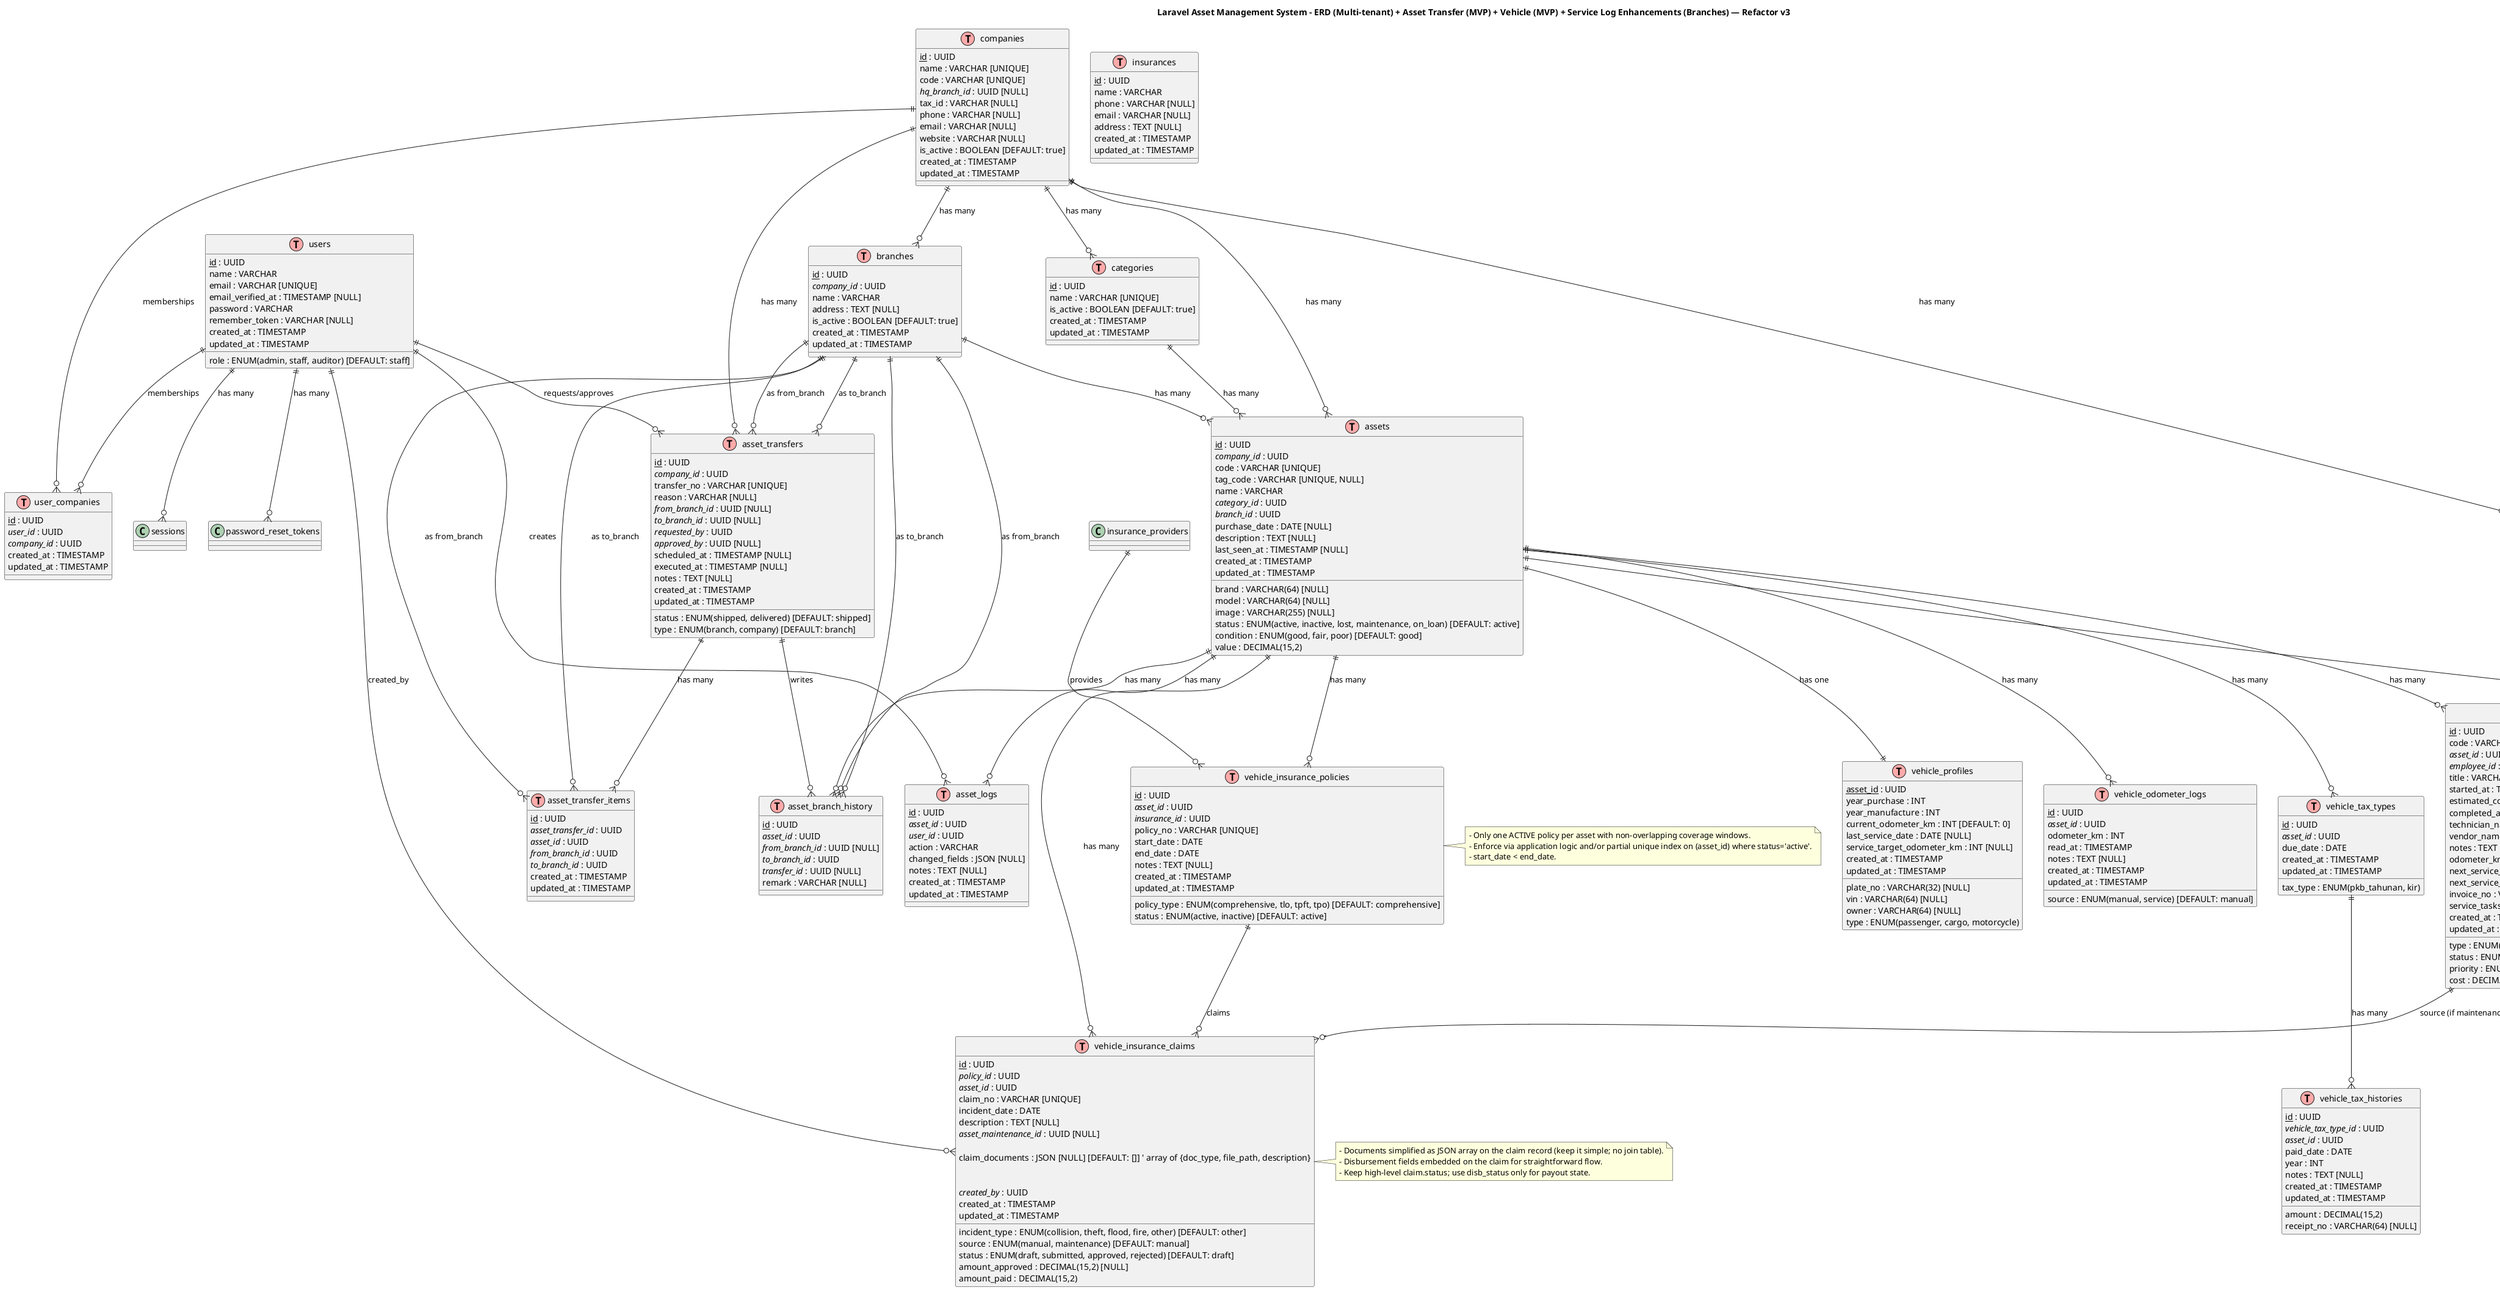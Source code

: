 @startuml
!define table(x) class x << (T,#FFAAAA) >>
!define pk(x) <u>x</u>
!define fk(x) <i>x</i>

title Laravel Asset Management System - ERD (Multi-tenant) + Asset Transfer (MVP) + Vehicle (MVP) + Service Log Enhancements (Branches) — Refactor v3

table(companies) {
  pk(id) : UUID
  name : VARCHAR [UNIQUE]
  code : VARCHAR [UNIQUE]
  fk(hq_branch_id) : UUID [NULL]
  tax_id : VARCHAR [NULL]
  phone : VARCHAR [NULL]
  email : VARCHAR [NULL]
  website : VARCHAR [NULL]
  is_active : BOOLEAN [DEFAULT: true]
  created_at : TIMESTAMP
  updated_at : TIMESTAMP
}

table(users) {
  pk(id) : UUID
  name : VARCHAR
  email : VARCHAR [UNIQUE]
  role : ENUM(admin, staff, auditor) [DEFAULT: staff]
  email_verified_at : TIMESTAMP [NULL]
  password : VARCHAR
  remember_token : VARCHAR [NULL]
  created_at : TIMESTAMP
  updated_at : TIMESTAMP
}

table(user_companies) {
  pk(id) : UUID
  fk(user_id) : UUID
  fk(company_id) : UUID
  created_at : TIMESTAMP
  updated_at : TIMESTAMP
}

table(categories) {
  pk(id) : UUID
  name : VARCHAR [UNIQUE]
  is_active : BOOLEAN [DEFAULT: true]
  created_at : TIMESTAMP
  updated_at : TIMESTAMP
}

table(branches) {
  pk(id) : UUID
  fk(company_id) : UUID
  name : VARCHAR
  address : TEXT [NULL]
  is_active : BOOLEAN [DEFAULT: true]
  created_at : TIMESTAMP
  updated_at : TIMESTAMP
}

table(employees) {
  pk(id) : UUID
  fk(company_id) : UUID
  fk(branch_id) : UUID [NULL]
  employee_number : INT [UNIQUE, NULL]
  full_name : VARCHAR
  email : VARCHAR [NULL]
  phone : VARCHAR [NULL]
  is_active : BOOLEAN [DEFAULT: true]
  created_at : TIMESTAMP
  updated_at : TIMESTAMP
}

table(assets) {
  pk(id) : UUID
  fk(company_id) : UUID
  code : VARCHAR [UNIQUE]
  tag_code : VARCHAR [UNIQUE, NULL]
  name : VARCHAR
  fk(category_id) : UUID
  fk(branch_id) : UUID
  brand : VARCHAR(64) [NULL]
  model : VARCHAR(64) [NULL]
  image : VARCHAR(255) [NULL]
  status : ENUM(active, inactive, lost, maintenance, on_loan) [DEFAULT: active]
  condition : ENUM(good, fair, poor) [DEFAULT: good]
  value : DECIMAL(15,2)
  purchase_date : DATE [NULL]
  description : TEXT [NULL]
  last_seen_at : TIMESTAMP [NULL]
  created_at : TIMESTAMP
  updated_at : TIMESTAMP
}

table(asset_logs) {
  pk(id) : UUID
  fk(asset_id) : UUID
  fk(user_id) : UUID
  action : VARCHAR
  changed_fields : JSON [NULL]
  notes : TEXT [NULL]
  created_at : TIMESTAMP
  updated_at : TIMESTAMP
}

table(asset_loans) {
  pk(id) : UUID
  fk(asset_id) : UUID
  fk(employee_id) : UUID
  checkout_at : TIMESTAMP
  due_at : TIMESTAMP
  checkin_at : TIMESTAMP [NULL]
  condition_out : ENUM(good, fair, poor)
  condition_in : ENUM(good, fair, poor) [NULL]
  notes : TEXT [NULL]
  created_at : TIMESTAMP
  updated_at : TIMESTAMP
}

table(asset_maintenances) {
  pk(id) : UUID
  code : VARCHAR [UNIQUE]
  fk(asset_id) : UUID
  fk(employee_id) : UUID [NULL]
  title : VARCHAR
  type : ENUM(preventive, corrective)
  status : ENUM(open, in_progress, completed, cancelled) [DEFAULT: open]
  priority : ENUM(low, medium, high) [DEFAULT: medium]
  started_at : TIMESTAMP [NULL]
  estimated_completed_at : TIMESTAMP [NULL]
  completed_at : TIMESTAMP [NULL]
  cost : DECIMAL(15,2) [DEFAULT: 0.00]
  technician_name : VARCHAR [NULL]
  vendor_name : VARCHAR [NULL]
  notes : TEXT [NULL]
  odometer_km_at_service : INT [NULL]
  next_service_target_odometer_km : INT [NULL]
  next_service_date : DATE [NULL]
  invoice_no : VARCHAR [NULL]
  service_tasks : JSON [NULL] [DEFAULT: []]
  created_at : TIMESTAMP
  updated_at : TIMESTAMP
}

table(asset_transfers) {
  pk(id) : UUID
  fk(company_id) : UUID
  transfer_no : VARCHAR [UNIQUE]
  reason : VARCHAR [NULL]
  status : ENUM(shipped, delivered) [DEFAULT: shipped]
  type : ENUM(branch, company) [DEFAULT: branch]
  fk(from_branch_id) : UUID [NULL]
  fk(to_branch_id) : UUID [NULL]
  fk(requested_by) : UUID
  fk(approved_by) : UUID [NULL]
  scheduled_at : TIMESTAMP [NULL]
  executed_at : TIMESTAMP [NULL]
  notes : TEXT [NULL]
  created_at : TIMESTAMP
  updated_at : TIMESTAMP
}

table(asset_transfer_items) {
  pk(id) : UUID
  fk(asset_transfer_id) : UUID
  fk(asset_id) : UUID
  fk(from_branch_id) : UUID
  fk(to_branch_id) : UUID
  created_at : TIMESTAMP
  updated_at : TIMESTAMP
}

table(asset_branch_history) {
  pk(id) : UUID
  fk(asset_id) : UUID
  fk(from_branch_id) : UUID [NULL]
  fk(to_branch_id) : UUID
  fk(transfer_id) : UUID [NULL]
  remark : VARCHAR [NULL]
}

table(vehicle_profiles) {
  pk(asset_id) : UUID
  year_purchase : INT
  year_manufacture : INT
  current_odometer_km : INT [DEFAULT: 0]
  last_service_date : DATE [NULL]
  service_target_odometer_km : INT [NULL]
  plate_no : VARCHAR(32) [NULL]
  vin : VARCHAR(64) [NULL]
  owner : VARCHAR(64) [NULL]
  type : ENUM(passenger, cargo, motorcycle)
  created_at : TIMESTAMP
  updated_at : TIMESTAMP
}

table(vehicle_odometer_logs) {
  pk(id) : UUID
  fk(asset_id) : UUID
  odometer_km : INT
  read_at : TIMESTAMP
  source : ENUM(manual, service) [DEFAULT: manual]
  notes : TEXT [NULL]
  created_at : TIMESTAMP
  updated_at : TIMESTAMP
}

table(vehicle_tax_types) {
  pk(id) : UUID
  fk(asset_id) : UUID
  tax_type : ENUM(pkb_tahunan, kir)
  due_date : DATE
  created_at : TIMESTAMP
  updated_at : TIMESTAMP
}

table(vehicle_tax_histories) {
  pk(id) : UUID
  fk(vehicle_tax_type_id) : UUID
  fk(asset_id) : UUID
  paid_date : DATE
  year : INT
  amount : DECIMAL(15,2)
  receipt_no : VARCHAR(64) [NULL]
  notes : TEXT [NULL]
  created_at : TIMESTAMP
  updated_at : TIMESTAMP
}

' ==========================
' Insurance (Vehicle) module
' ==========================

table(insurances) {
  pk(id) : UUID
  name : VARCHAR
  phone : VARCHAR [NULL]
  email : VARCHAR [NULL]
  address : TEXT [NULL]
  created_at : TIMESTAMP
  updated_at : TIMESTAMP
}

table(vehicle_insurance_policies) {
  pk(id) : UUID
  fk(asset_id) : UUID
  fk(insurance_id) : UUID
  policy_no : VARCHAR [UNIQUE]
  policy_type : ENUM(comprehensive, tlo, tpft, tpo) [DEFAULT: comprehensive]
  start_date : DATE
  end_date : DATE
  status : ENUM(active, inactive) [DEFAULT: active]
  notes : TEXT [NULL]
  created_at : TIMESTAMP
  updated_at : TIMESTAMP
}

table(vehicle_insurance_claims) {
  pk(id) : UUID
  fk(policy_id) : UUID
  fk(asset_id) : UUID
  claim_no : VARCHAR [UNIQUE]
  incident_date : DATE
  incident_type : ENUM(collision, theft, flood, fire, other) [DEFAULT: other]
  description : TEXT [NULL]
  source : ENUM(manual, maintenance) [DEFAULT: manual]
  fk(asset_maintenance_id) : UUID [NULL]
  status : ENUM(draft, submitted, approved, rejected) [DEFAULT: draft]
  
  ' ==== Simplified: merge Documents + Disbursement into Claims ====
  claim_documents : JSON [NULL] [DEFAULT: []] ' array of {doc_type, file_path, description}
  
  amount_approved : DECIMAL(15,2) [NULL]
  amount_paid : DECIMAL(15,2)

  fk(created_by) : UUID
  created_at : TIMESTAMP
  updated_at : TIMESTAMP
}

' Notes & Constraints
note right of vehicle_insurance_policies
  - Only one ACTIVE policy per asset with non-overlapping coverage windows.
  - Enforce via application logic and/or partial unique index on (asset_id) where status='active'.
  - start_date < end_date.
end note

note right of vehicle_insurance_claims
  - Documents simplified as JSON array on the claim record (keep it simple; no join table).
  - Disbursement fields embedded on the claim for straightforward flow.
  - Keep high-level claim.status; use disb_status only for payout state.
end note

' Relationships
' ==========================
companies ||--o{ categories : "has many"
companies ||--o{ branches : "has many"
companies ||--o{ assets : "has many"
companies ||--o{ asset_transfers : "has many"
companies ||--o{ employees : "has many"

users ||--o{ user_companies : "memberships"
companies ||--o{ user_companies : "memberships"

categories ||--o{ assets : "has many"
branches ||--o{ assets : "has many"
employees ||--o{ asset_loans : "borrows"
employees ||--o{ asset_maintenances : "assigned to"
assets ||--o{ asset_logs : "has many"
assets ||--o{ asset_loans : "has many"
assets ||--o{ asset_maintenances : "has many"
users ||--o{ asset_logs : "creates"
users ||--o{ sessions : "has many"
users ||--o{ password_reset_tokens : "has many"

asset_transfers ||--o{ asset_transfer_items : "has many"
assets ||--o{ asset_branch_history : "has many"
users ||--o{ asset_transfers : "requests/approves"

branches ||--o{ asset_transfers : "as from_branch"
branches ||--o{ asset_transfers : "as to_branch"
branches ||--o{ asset_transfer_items : "as from_branch"
branches ||--o{ asset_transfer_items : "as to_branch"
branches ||--o{ asset_branch_history : "as from_branch"
branches ||--o{ asset_branch_history : "as to_branch"

asset_transfers ||--o{ asset_branch_history : "writes"

assets ||--|| vehicle_profiles : "has one"
assets ||--o{ vehicle_odometer_logs : "has many"
assets ||--o{ vehicle_tax_types : "has many"
vehicle_tax_types ||--o{ vehicle_tax_histories : "has many"

' = Insurance Relationships =
assets ||--o{ vehicle_insurance_policies : "has many"
insurance_providers ||--o{ vehicle_insurance_policies : "provides"
vehicle_insurance_policies ||--o{ vehicle_insurance_claims : "claims"
assets ||--o{ vehicle_insurance_claims : "has many"
asset_maintenances ||--o{ vehicle_insurance_claims : "source (if maintenance)"
users ||--o{ vehicle_insurance_claims : "created_by"

@enduml
